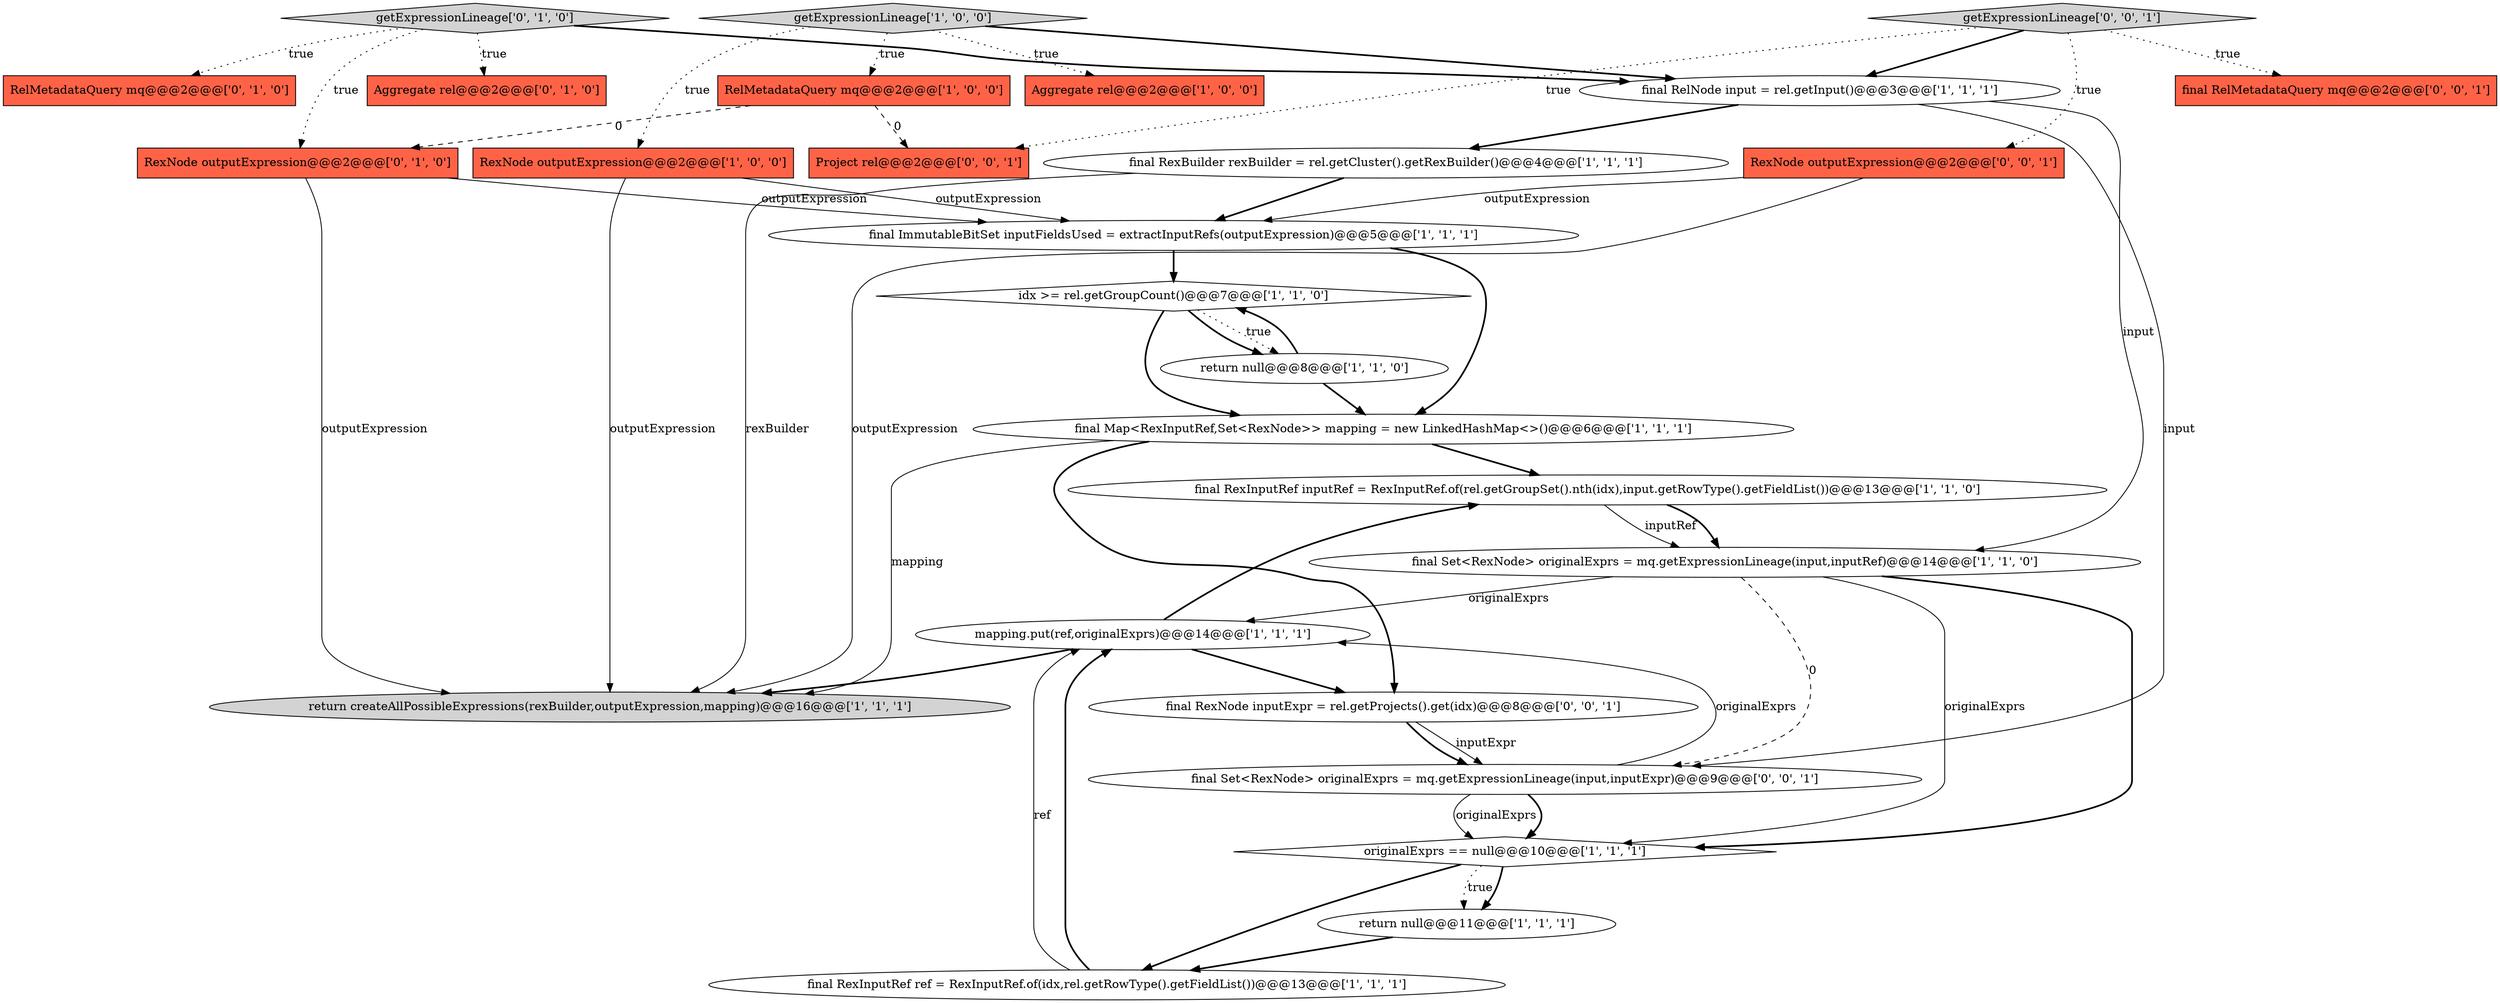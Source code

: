 digraph {
11 [style = filled, label = "final Map<RexInputRef,Set<RexNode>> mapping = new LinkedHashMap<>()@@@6@@@['1', '1', '1']", fillcolor = white, shape = ellipse image = "AAA0AAABBB1BBB"];
4 [style = filled, label = "final RexInputRef ref = RexInputRef.of(idx,rel.getRowType().getFieldList())@@@13@@@['1', '1', '1']", fillcolor = white, shape = ellipse image = "AAA0AAABBB1BBB"];
3 [style = filled, label = "final RexBuilder rexBuilder = rel.getCluster().getRexBuilder()@@@4@@@['1', '1', '1']", fillcolor = white, shape = ellipse image = "AAA0AAABBB1BBB"];
9 [style = filled, label = "final Set<RexNode> originalExprs = mq.getExpressionLineage(input,inputRef)@@@14@@@['1', '1', '0']", fillcolor = white, shape = ellipse image = "AAA0AAABBB1BBB"];
14 [style = filled, label = "return createAllPossibleExpressions(rexBuilder,outputExpression,mapping)@@@16@@@['1', '1', '1']", fillcolor = lightgray, shape = ellipse image = "AAA0AAABBB1BBB"];
19 [style = filled, label = "RelMetadataQuery mq@@@2@@@['0', '1', '0']", fillcolor = tomato, shape = box image = "AAA0AAABBB2BBB"];
13 [style = filled, label = "final ImmutableBitSet inputFieldsUsed = extractInputRefs(outputExpression)@@@5@@@['1', '1', '1']", fillcolor = white, shape = ellipse image = "AAA0AAABBB1BBB"];
20 [style = filled, label = "RexNode outputExpression@@@2@@@['0', '1', '0']", fillcolor = tomato, shape = box image = "AAA1AAABBB2BBB"];
15 [style = filled, label = "return null@@@11@@@['1', '1', '1']", fillcolor = white, shape = ellipse image = "AAA0AAABBB1BBB"];
10 [style = filled, label = "RexNode outputExpression@@@2@@@['1', '0', '0']", fillcolor = tomato, shape = box image = "AAA0AAABBB1BBB"];
1 [style = filled, label = "return null@@@8@@@['1', '1', '0']", fillcolor = white, shape = ellipse image = "AAA0AAABBB1BBB"];
21 [style = filled, label = "RexNode outputExpression@@@2@@@['0', '0', '1']", fillcolor = tomato, shape = box image = "AAA0AAABBB3BBB"];
17 [style = filled, label = "getExpressionLineage['0', '1', '0']", fillcolor = lightgray, shape = diamond image = "AAA0AAABBB2BBB"];
16 [style = filled, label = "mapping.put(ref,originalExprs)@@@14@@@['1', '1', '1']", fillcolor = white, shape = ellipse image = "AAA0AAABBB1BBB"];
6 [style = filled, label = "final RexInputRef inputRef = RexInputRef.of(rel.getGroupSet().nth(idx),input.getRowType().getFieldList())@@@13@@@['1', '1', '0']", fillcolor = white, shape = ellipse image = "AAA0AAABBB1BBB"];
2 [style = filled, label = "idx >= rel.getGroupCount()@@@7@@@['1', '1', '0']", fillcolor = white, shape = diamond image = "AAA0AAABBB1BBB"];
0 [style = filled, label = "getExpressionLineage['1', '0', '0']", fillcolor = lightgray, shape = diamond image = "AAA0AAABBB1BBB"];
23 [style = filled, label = "final RexNode inputExpr = rel.getProjects().get(idx)@@@8@@@['0', '0', '1']", fillcolor = white, shape = ellipse image = "AAA0AAABBB3BBB"];
8 [style = filled, label = "Aggregate rel@@@2@@@['1', '0', '0']", fillcolor = tomato, shape = box image = "AAA0AAABBB1BBB"];
22 [style = filled, label = "final RelMetadataQuery mq@@@2@@@['0', '0', '1']", fillcolor = tomato, shape = box image = "AAA0AAABBB3BBB"];
26 [style = filled, label = "final Set<RexNode> originalExprs = mq.getExpressionLineage(input,inputExpr)@@@9@@@['0', '0', '1']", fillcolor = white, shape = ellipse image = "AAA0AAABBB3BBB"];
5 [style = filled, label = "final RelNode input = rel.getInput()@@@3@@@['1', '1', '1']", fillcolor = white, shape = ellipse image = "AAA0AAABBB1BBB"];
7 [style = filled, label = "originalExprs == null@@@10@@@['1', '1', '1']", fillcolor = white, shape = diamond image = "AAA0AAABBB1BBB"];
25 [style = filled, label = "getExpressionLineage['0', '0', '1']", fillcolor = lightgray, shape = diamond image = "AAA0AAABBB3BBB"];
18 [style = filled, label = "Aggregate rel@@@2@@@['0', '1', '0']", fillcolor = tomato, shape = box image = "AAA0AAABBB2BBB"];
24 [style = filled, label = "Project rel@@@2@@@['0', '0', '1']", fillcolor = tomato, shape = box image = "AAA0AAABBB3BBB"];
12 [style = filled, label = "RelMetadataQuery mq@@@2@@@['1', '0', '0']", fillcolor = tomato, shape = box image = "AAA1AAABBB1BBB"];
17->20 [style = dotted, label="true"];
5->3 [style = bold, label=""];
0->12 [style = dotted, label="true"];
11->14 [style = solid, label="mapping"];
17->5 [style = bold, label=""];
12->20 [style = dashed, label="0"];
26->7 [style = bold, label=""];
5->26 [style = solid, label="input"];
17->18 [style = dotted, label="true"];
9->16 [style = solid, label="originalExprs"];
0->10 [style = dotted, label="true"];
6->9 [style = solid, label="inputRef"];
2->1 [style = bold, label=""];
26->7 [style = solid, label="originalExprs"];
16->6 [style = bold, label=""];
23->26 [style = solid, label="inputExpr"];
11->6 [style = bold, label=""];
23->26 [style = bold, label=""];
9->7 [style = solid, label="originalExprs"];
25->24 [style = dotted, label="true"];
7->4 [style = bold, label=""];
16->23 [style = bold, label=""];
3->14 [style = solid, label="rexBuilder"];
20->13 [style = solid, label="outputExpression"];
9->7 [style = bold, label=""];
13->11 [style = bold, label=""];
7->15 [style = dotted, label="true"];
1->11 [style = bold, label=""];
0->8 [style = dotted, label="true"];
10->14 [style = solid, label="outputExpression"];
20->14 [style = solid, label="outputExpression"];
2->1 [style = dotted, label="true"];
21->13 [style = solid, label="outputExpression"];
12->24 [style = dashed, label="0"];
26->16 [style = solid, label="originalExprs"];
9->26 [style = dashed, label="0"];
10->13 [style = solid, label="outputExpression"];
15->4 [style = bold, label=""];
17->19 [style = dotted, label="true"];
25->22 [style = dotted, label="true"];
3->13 [style = bold, label=""];
7->15 [style = bold, label=""];
16->14 [style = bold, label=""];
25->5 [style = bold, label=""];
1->2 [style = bold, label=""];
21->14 [style = solid, label="outputExpression"];
6->9 [style = bold, label=""];
5->9 [style = solid, label="input"];
11->23 [style = bold, label=""];
4->16 [style = solid, label="ref"];
2->11 [style = bold, label=""];
4->16 [style = bold, label=""];
25->21 [style = dotted, label="true"];
0->5 [style = bold, label=""];
13->2 [style = bold, label=""];
}
